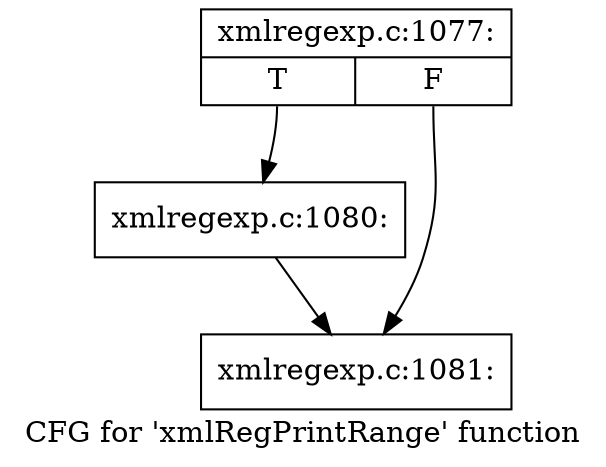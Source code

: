 digraph "CFG for 'xmlRegPrintRange' function" {
	label="CFG for 'xmlRegPrintRange' function";

	Node0x4291f10 [shape=record,label="{xmlregexp.c:1077:|{<s0>T|<s1>F}}"];
	Node0x4291f10:s0 -> Node0x42a70c0;
	Node0x4291f10:s1 -> Node0x42a7110;
	Node0x42a70c0 [shape=record,label="{xmlregexp.c:1080:}"];
	Node0x42a70c0 -> Node0x42a7110;
	Node0x42a7110 [shape=record,label="{xmlregexp.c:1081:}"];
}
